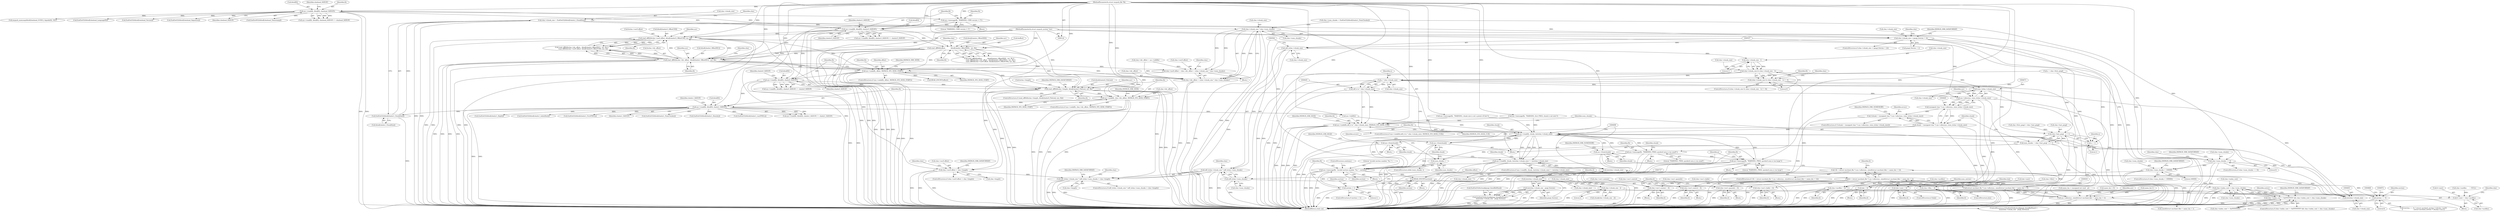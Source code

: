 digraph "1_libmspack_72e70a921f0f07fee748aec2274b30784e1d312a@pointer" {
"1000424" [label="(Call,chm->chunk_size = EndGetI32(&buf[chmhs1_ChunkSize]))"];
"1000428" [label="(Call,EndGetI32(&buf[chmhs1_ChunkSize]))"];
"1000407" [label="(Call,sys->read(fh, &buf[0], chmhs1_SIZEOF))"];
"1000396" [label="(Call,sys->seek(fh, chm->dir_offset, MSPACK_SYS_SEEK_START))"];
"1000381" [label="(Call,read_off64(&chm->length, &buf[chmhs0_FileLen], sys, fh))"];
"1000369" [label="(Call,sys->read(fh, &buf[0], chmhs0_SIZEOF))"];
"1000360" [label="(Call,sys->seek(fh, offset, MSPACK_SYS_SEEK_START))"];
"1000343" [label="(Call,read_off64(&chm->sec0.offset, &buf[chmhst3_OffsetCS0], sys, fh))"];
"1000309" [label="(Call,sys->read(fh, &buf[0], chmhst3_SIZEOF))"];
"1000232" [label="(Call,sys->read(fh, &buf[0], chmhead_SIZEOF))"];
"1000126" [label="(MethodParameterIn,struct mspack_file *fh)"];
"1000304" [label="(Call,sys->message(fh, \"WARNING; CHM version > 3\"))"];
"1000332" [label="(Call,read_off64(&chm->dir_offset,  &buf[chmhst_OffsetHS1],  sys, fh))"];
"1000322" [label="(Call,read_off64(&offset,           &buf[chmhst_OffsetHS0],  sys, fh))"];
"1000125" [label="(MethodParameterIn,struct mspack_system *sys)"];
"1000504" [label="(Call,chm->chunk_size * chm->num_chunks)"];
"1000494" [label="(Call,chm->sec0.offset = chm->dir_offset + (chm->chunk_size * chm->num_chunks))"];
"1000512" [label="(Call,chm->sec0.offset > chm->length)"];
"1000554" [label="(Call,(off_t)chm->chunk_size * (off_t)chm->num_chunks > chm->length)"];
"1000500" [label="(Call,chm->dir_offset + (chm->chunk_size * chm->num_chunks))"];
"1000525" [label="(Call,chm->chunk_size < (pmgl_Entries + 2))"];
"1000556" [label="(Call,(off_t)chm->chunk_size)"];
"1000555" [label="(Call,(off_t)chm->chunk_size * (off_t)chm->num_chunks)"];
"1000578" [label="(Call,chm->chunk_size - 1)"];
"1000574" [label="(Call,chm->chunk_size & (chm->chunk_size - 1))"];
"1000573" [label="(Call,(chm->chunk_size & (chm->chunk_size - 1)) != 0)"];
"1000646" [label="(Call,x * chm->chunk_size)"];
"1000644" [label="(Call,(off_t) (x * chm->chunk_size))"];
"1000642" [label="(Call,sys->seek(fh,(off_t) (x * chm->chunk_size), MSPACK_SYS_SEEK_CUR))"];
"1000689" [label="(Call,sys->read(fh, chunk, (int)chm->chunk_size))"];
"1000688" [label="(Call,sys->read(fh, chunk, (int)chm->chunk_size) != (int)chm->chunk_size)"];
"1000703" [label="(Call,sys->free(chunk))"];
"1000725" [label="(Call,sys->message(fh, \"WARNING; PMGL quickref area is too small\"))"];
"1000743" [label="(Call,sys->message(fh, \"WARNING; PMGL quickref area is too large\"))"];
"1000820" [label="(Call,sys->message(fh, \"invalid section number '%u'.\", section))"];
"1000787" [label="(Call,READ_ENCINT(section))"];
"1000816" [label="(Call,section > 1)"];
"1000864" [label="(Call,section == 0)"];
"1000840" [label="(Call,sys->free(chunk))"];
"1001056" [label="(Call,sys->free(chunk))"];
"1000657" [label="(Call,chm->last_pmgl - x + 1)"];
"1000655" [label="(Call,num_chunks = chm->last_pmgl - x + 1)"];
"1000684" [label="(Call,num_chunks--)"];
"1000661" [label="(Call,x + 1)"];
"1000672" [label="(Call,(size_t)chm->chunk_size)"];
"1000670" [label="(Call,sys->alloc(sys, (size_t)chm->chunk_size))"];
"1000668" [label="(Call,(unsigned char *) sys->alloc(sys, (size_t)chm->chunk_size))"];
"1000665" [label="(Call,!(chunk = (unsigned char *) sys->alloc(sys, (size_t)chm->chunk_size)))"];
"1000666" [label="(Call,chunk = (unsigned char *) sys->alloc(sys, (size_t)chm->chunk_size))"];
"1000831" [label="(Call,sys->alloc(sys, sizeof(struct mschmd_file) + name_len + 1))"];
"1000829" [label="(Call,(struct mschmd_file *) sys->alloc(sys, sizeof(struct mschmd_file) + name_len + 1))"];
"1000826" [label="(Call,!(fi = (struct mschmd_file *) sys->alloc(sys, sizeof(struct mschmd_file) + name_len + 1)))"];
"1000827" [label="(Call,fi = (struct mschmd_file *) sys->alloc(sys, sizeof(struct mschmd_file) + name_len + 1))"];
"1000945" [label="(Call,chm->sec1.content = fi)"];
"1000967" [label="(Call,chm->sec1.control = fi)"];
"1000989" [label="(Call,chm->sec1.spaninfo = fi)"];
"1001011" [label="(Call,chm->sec1.rtable = fi)"];
"1001025" [label="(Call,chm->sysfiles = fi)"];
"1001018" [label="(Call,fi->next = chm->sysfiles)"];
"1001034" [label="(Call,link->next = fi)"];
"1001040" [label="(Call,chm->files = fi)"];
"1001045" [label="(Call,link = fi)"];
"1000692" [label="(Call,(int)chm->chunk_size)"];
"1000697" [label="(Call,(int)chm->chunk_size)"];
"1000736" [label="(Call,(int)chm->chunk_size)"];
"1000735" [label="(Call,(int)chm->chunk_size - pmgl_Entries)"];
"1000729" [label="(Call,EndGetI32(&chunk[pmgl_QuickRefSize]) > \n\t((int)chm->chunk_size - pmgl_Entries))"];
"1000757" [label="(Call,chm->chunk_size - 2)"];
"1000536" [label="(Call,chm->num_chunks == 0)"];
"1000545" [label="(Call,chm->num_chunks > 100000)"];
"1000561" [label="(Call,(off_t)chm->num_chunks)"];
"1000616" [label="(Call,chm->index_root > chm->num_chunks)"];
"1000610" [label="(Call,chm->index_root != 0xFFFFFFFF && chm->index_root > chm->num_chunks)"];
"1000547" [label="(Identifier,chm)"];
"1000769" [label="(Block,)"];
"1000666" [label="(Call,chunk = (unsigned char *) sys->alloc(sys, (size_t)chm->chunk_size))"];
"1000563" [label="(Call,chm->num_chunks)"];
"1000414" [label="(Identifier,chmhs1_SIZEOF)"];
"1000706" [label="(Identifier,MSPACK_ERR_READ)"];
"1000583" [label="(Literal,0)"];
"1000641" [label="(ControlStructure,if (sys->seek(fh,(off_t) (x * chm->chunk_size), MSPACK_SYS_SEEK_CUR)))"];
"1000382" [label="(Call,&chm->length)"];
"1000817" [label="(Identifier,section)"];
"1000435" [label="(Identifier,chm)"];
"1000234" [label="(Call,&buf[0])"];
"1000866" [label="(Literal,0)"];
"1001044" [label="(Identifier,fi)"];
"1000665" [label="(Call,!(chunk = (unsigned char *) sys->alloc(sys, (size_t)chm->chunk_size)))"];
"1000945" [label="(Call,chm->sec1.content = fi)"];
"1000585" [label="(Call,sys->message(fh, \"WARNING; chunk size is not a power of two\"))"];
"1000543" [label="(Identifier,MSPACK_ERR_DATAFORMAT)"];
"1000724" [label="(Block,)"];
"1000681" [label="(Identifier,errors)"];
"1000634" [label="(Call,x = chm->first_pmgl)"];
"1000407" [label="(Call,sys->read(fh, &buf[0], chmhs1_SIZEOF))"];
"1000571" [label="(Identifier,MSPACK_ERR_DATAFORMAT)"];
"1000567" [label="(Identifier,chm)"];
"1000482" [label="(Call,EndGetI32(&buf[chmhs1_LastPMGL]))"];
"1000988" [label="(Block,)"];
"1000524" [label="(ControlStructure,if (chm->chunk_size < (pmgl_Entries + 2)))"];
"1001039" [label="(ControlStructure,else)"];
"1000694" [label="(Call,chm->chunk_size)"];
"1000823" [label="(Identifier,section)"];
"1000558" [label="(Call,chm->chunk_size)"];
"1000730" [label="(Call,EndGetI32(&chunk[pmgl_QuickRefSize]))"];
"1000397" [label="(Identifier,fh)"];
"1000546" [label="(Call,chm->num_chunks)"];
"1000689" [label="(Call,sys->read(fh, chunk, (int)chm->chunk_size))"];
"1000916" [label="(Block,)"];
"1000355" [label="(Identifier,fh)"];
"1000504" [label="(Call,chm->chunk_size * chm->num_chunks)"];
"1000579" [label="(Call,chm->chunk_size)"];
"1000966" [label="(Block,)"];
"1000311" [label="(Call,&buf[0])"];
"1000321" [label="(Call,read_off64(&offset,           &buf[chmhst_OffsetHS0],  sys, fh) ||\n      read_off64(&chm->dir_offset,  &buf[chmhst_OffsetHS1],  sys, fh) ||\n      read_off64(&chm->sec0.offset, &buf[chmhst3_OffsetCS0], sys, fh))"];
"1000654" [label="(Identifier,MSPACK_ERR_SEEK)"];
"1000256" [label="(Call,mspack_memcmp(&buf[chmhead_GUID1], &guids[0], 32L))"];
"1001026" [label="(Call,chm->sysfiles)"];
"1000406" [label="(Call,sys->read(fh, &buf[0], chmhs1_SIZEOF) != chmhs1_SIZEOF)"];
"1000818" [label="(Literal,1)"];
"1000824" [label="(ControlStructure,continue;)"];
"1000368" [label="(Call,sys->read(fh, &buf[0], chmhs0_SIZEOF) != chmhs0_SIZEOF)"];
"1000361" [label="(Identifier,fh)"];
"1000692" [label="(Call,(int)chm->chunk_size)"];
"1000757" [label="(Call,chm->chunk_size - 2)"];
"1000534" [label="(Identifier,MSPACK_ERR_DATAFORMAT)"];
"1000316" [label="(Identifier,chmhst3_SIZEOF)"];
"1000549" [label="(Literal,100000)"];
"1000595" [label="(Call,sys->message(fh, \"WARNING; first PMGL chunk is not zero\"))"];
"1000446" [label="(Call,EndGetI32(&buf[chmhs1_Depth]))"];
"1000309" [label="(Call,sys->read(fh, &buf[0], chmhst3_SIZEOF))"];
"1000331" [label="(Call,read_off64(&chm->dir_offset,  &buf[chmhst_OffsetHS1],  sys, fh) ||\n      read_off64(&chm->sec0.offset, &buf[chmhst3_OffsetCS0], sys, fh))"];
"1001031" [label="(Block,)"];
"1000804" [label="(Call,name_len > 0)"];
"1000728" [label="(ControlStructure,if (EndGetI32(&chunk[pmgl_QuickRefSize]) > \n\t((int)chm->chunk_size - pmgl_Entries)))"];
"1000727" [label="(Literal,\"WARNING; PMGL quickref area is too small\")"];
"1000683" [label="(ControlStructure,while (num_chunks--))"];
"1000362" [label="(Identifier,offset)"];
"1000738" [label="(Call,chm->chunk_size)"];
"1000561" [label="(Call,(off_t)chm->num_chunks)"];
"1000651" [label="(Identifier,MSPACK_SYS_SEEK_CUR)"];
"1000736" [label="(Call,(int)chm->chunk_size)"];
"1001019" [label="(Call,fi->next)"];
"1000687" [label="(ControlStructure,if (sys->read(fh, chunk, (int)chm->chunk_size) != (int)chm->chunk_size))"];
"1000342" [label="(Identifier,fh)"];
"1000126" [label="(MethodParameterIn,struct mspack_file *fh)"];
"1000699" [label="(Call,chm->chunk_size)"];
"1000616" [label="(Call,chm->index_root > chm->num_chunks)"];
"1000745" [label="(Literal,\"WARNING; PMGL quickref area is too large\")"];
"1000544" [label="(ControlStructure,if (chm->num_chunks > 100000))"];
"1000527" [label="(Identifier,chm)"];
"1000360" [label="(Call,sys->seek(fh, offset, MSPACK_SYS_SEEK_START))"];
"1000788" [label="(Identifier,section)"];
"1000574" [label="(Call,chm->chunk_size & (chm->chunk_size - 1))"];
"1000790" [label="(Identifier,offset)"];
"1000944" [label="(Block,)"];
"1000508" [label="(Call,chm->num_chunks)"];
"1000664" [label="(ControlStructure,if (!(chunk = (unsigned char *) sys->alloc(sys, (size_t)chm->chunk_size))))"];
"1000545" [label="(Call,chm->num_chunks > 100000)"];
"1000726" [label="(Identifier,fh)"];
"1000690" [label="(Identifier,fh)"];
"1000239" [label="(Identifier,chmhead_SIZEOF)"];
"1000359" [label="(ControlStructure,if (sys->seek(fh, offset, MSPACK_SYS_SEEK_START)))"];
"1000536" [label="(Call,chm->num_chunks == 0)"];
"1000512" [label="(Call,chm->sec0.offset > chm->length)"];
"1000401" [label="(Identifier,MSPACK_SYS_SEEK_START)"];
"1000429" [label="(Call,&buf[chmhs1_ChunkSize])"];
"1000375" [label="(Identifier,chmhs0_SIZEOF)"];
"1000702" [label="(Block,)"];
"1000529" [label="(Call,pmgl_Entries + 2)"];
"1000789" [label="(Call,READ_ENCINT(offset))"];
"1000743" [label="(Call,sys->message(fh, \"WARNING; PMGL quickref area is too large\"))"];
"1000843" [label="(Identifier,MSPACK_ERR_NOMEMORY)"];
"1000304" [label="(Call,sys->message(fh, \"WARNING; CHM version > 3\"))"];
"1000644" [label="(Call,(off_t) (x * chm->chunk_size))"];
"1000455" [label="(Call,EndGetI32(&buf[chmhs1_IndexRoot]))"];
"1000816" [label="(Call,section > 1)"];
"1000156" [label="(Call,chm->sysfiles      = NULL)"];
"1000758" [label="(Call,chm->chunk_size)"];
"1000655" [label="(Call,num_chunks = chm->last_pmgl - x + 1)"];
"1000526" [label="(Call,chm->chunk_size)"];
"1000538" [label="(Identifier,chm)"];
"1000578" [label="(Call,chm->chunk_size - 1)"];
"1000370" [label="(Identifier,fh)"];
"1000315" [label="(Identifier,chmhst3_SIZEOF)"];
"1001027" [label="(Identifier,chm)"];
"1000620" [label="(Call,chm->num_chunks)"];
"1000408" [label="(Identifier,fh)"];
"1000688" [label="(Call,sys->read(fh, chunk, (int)chm->chunk_size) != (int)chm->chunk_size)"];
"1000733" [label="(Identifier,chunk)"];
"1000350" [label="(Call,&buf[chmhst3_OffsetCS0])"];
"1000761" [label="(Literal,2)"];
"1000668" [label="(Call,(unsigned char *) sys->alloc(sys, (size_t)chm->chunk_size))"];
"1000576" [label="(Identifier,chm)"];
"1000864" [label="(Call,section == 0)"];
"1000828" [label="(Identifier,fi)"];
"1001025" [label="(Call,chm->sysfiles = fi)"];
"1000396" [label="(Call,sys->seek(fh, chm->dir_offset, MSPACK_SYS_SEEK_START))"];
"1000125" [label="(MethodParameterIn,struct mspack_system *sys)"];
"1000822" [label="(Literal,\"invalid section number '%u'.\")"];
"1000973" [label="(Identifier,fi)"];
"1000685" [label="(Identifier,num_chunks)"];
"1000968" [label="(Call,chm->sec1.control)"];
"1000332" [label="(Call,read_off64(&chm->dir_offset,  &buf[chmhst_OffsetHS1],  sys, fh))"];
"1000333" [label="(Call,&chm->dir_offset)"];
"1000831" [label="(Call,sys->alloc(sys, sizeof(struct mschmd_file) + name_len + 1))"];
"1000511" [label="(ControlStructure,if (chm->sec0.offset > chm->length))"];
"1000951" [label="(Identifier,fi)"];
"1000712" [label="(Identifier,chunk)"];
"1000647" [label="(Identifier,x)"];
"1000863" [label="(Call,(section == 0) ? (struct mschmd_section *) (&chm->sec0)\n\t\t                     : (struct mschmd_section *) (&chm->sec1))"];
"1000513" [label="(Call,chm->sec0.offset)"];
"1000555" [label="(Call,(off_t)chm->chunk_size * (off_t)chm->num_chunks)"];
"1000989" [label="(Call,chm->sec1.spaninfo = fi)"];
"1000741" [label="(Identifier,pmgl_Entries)"];
"1000729" [label="(Call,EndGetI32(&chunk[pmgl_QuickRefSize]) > \n\t((int)chm->chunk_size - pmgl_Entries))"];
"1000611" [label="(Call,chm->index_root != 0xFFFFFFFF)"];
"1000661" [label="(Call,x + 1)"];
"1000703" [label="(Call,sys->free(chunk))"];
"1000343" [label="(Call,read_off64(&chm->sec0.offset, &buf[chmhst3_OffsetCS0], sys, fh))"];
"1000233" [label="(Identifier,fh)"];
"1000820" [label="(Call,sys->message(fh, \"invalid section number '%u'.\", section))"];
"1000418" [label="(Call,chm->dir_offset = sys->tell(fh))"];
"1000819" [label="(Block,)"];
"1000815" [label="(ControlStructure,if (section > 1))"];
"1000667" [label="(Identifier,chunk)"];
"1000617" [label="(Call,chm->index_root)"];
"1000473" [label="(Call,EndGetI32(&buf[chmhs1_FirstPMGL]))"];
"1000305" [label="(Identifier,fh)"];
"1000829" [label="(Call,(struct mschmd_file *) sys->alloc(sys, sizeof(struct mschmd_file) + name_len + 1))"];
"1000363" [label="(Identifier,MSPACK_SYS_SEEK_START)"];
"1001010" [label="(Block,)"];
"1000744" [label="(Identifier,fh)"];
"1001041" [label="(Call,chm->files)"];
"1000292" [label="(Call,EndGetI32(&buf[chmhead_LanguageID]))"];
"1000232" [label="(Call,sys->read(fh, &buf[0], chmhead_SIZEOF))"];
"1000335" [label="(Identifier,chm)"];
"1000274" [label="(Call,EndGetI32(&buf[chmhead_Version]))"];
"1000742" [label="(Block,)"];
"1001017" [label="(Identifier,fi)"];
"1000380" [label="(ControlStructure,if (read_off64(&chm->length, &buf[chmhs0_FileLen], sys, fh)))"];
"1000582" [label="(Literal,1)"];
"1000672" [label="(Call,(size_t)chm->chunk_size)"];
"1000245" [label="(Call,EndGetI32(&buf[chmhead_Signature]))"];
"1000494" [label="(Call,chm->sec0.offset = chm->dir_offset + (chm->chunk_size * chm->num_chunks))"];
"1000995" [label="(Identifier,fi)"];
"1000946" [label="(Call,chm->sec1.content)"];
"1000735" [label="(Call,(int)chm->chunk_size - pmgl_Entries)"];
"1000554" [label="(Call,(off_t)chm->chunk_size * (off_t)chm->num_chunks > chm->length)"];
"1000371" [label="(Call,&buf[0])"];
"1000129" [label="(Block,)"];
"1000308" [label="(Call,sys->read(fh, &buf[0], chmhst3_SIZEOF) != chmhst3_SIZEOF)"];
"1000238" [label="(Identifier,chmhead_SIZEOF)"];
"1000325" [label="(Call,&buf[chmhst_OffsetHS0])"];
"1000825" [label="(ControlStructure,if (!(fi = (struct mschmd_file *) sys->alloc(sys, sizeof(struct mschmd_file) + name_len + 1))))"];
"1000376" [label="(Identifier,chmhs0_SIZEOF)"];
"1000832" [label="(Identifier,sys)"];
"1000628" [label="(Identifier,entire)"];
"1000662" [label="(Identifier,x)"];
"1000840" [label="(Call,sys->free(chunk))"];
"1001045" [label="(Call,link = fi)"];
"1000369" [label="(Call,sys->read(fh, &buf[0], chmhs0_SIZEOF))"];
"1000398" [label="(Call,chm->dir_offset)"];
"1000500" [label="(Call,chm->dir_offset + (chm->chunk_size * chm->num_chunks))"];
"1001029" [label="(Identifier,fi)"];
"1000625" [label="(Identifier,MSPACK_ERR_DATAFORMAT)"];
"1001057" [label="(Identifier,chunk)"];
"1000341" [label="(Identifier,sys)"];
"1000505" [label="(Call,chm->chunk_size)"];
"1000523" [label="(Identifier,MSPACK_ERR_DATAFORMAT)"];
"1000643" [label="(Identifier,fh)"];
"1001022" [label="(Call,chm->sysfiles)"];
"1000409" [label="(Call,&buf[0])"];
"1001056" [label="(Call,sys->free(chunk))"];
"1001046" [label="(Identifier,link)"];
"1000283" [label="(Call,EndGetM32(&buf[chmhead_Timestamp]))"];
"1000306" [label="(Literal,\"WARNING; CHM version > 3\")"];
"1000833" [label="(Call,sizeof(struct mschmd_file) + name_len + 1)"];
"1000967" [label="(Call,chm->sec1.control = fi)"];
"1000425" [label="(Call,chm->chunk_size)"];
"1000646" [label="(Call,x * chm->chunk_size)"];
"1000990" [label="(Call,chm->sec1.spaninfo)"];
"1000428" [label="(Call,EndGetI32(&buf[chmhs1_ChunkSize]))"];
"1000381" [label="(Call,read_off64(&chm->length, &buf[chmhs0_FileLen], sys, fh))"];
"1000322" [label="(Call,read_off64(&offset,           &buf[chmhst_OffsetHS0],  sys, fh))"];
"1000413" [label="(Identifier,chmhs1_SIZEOF)"];
"1000464" [label="(Call,EndGetI32(&buf[chmhs1_NumChunks]))"];
"1000330" [label="(Identifier,fh)"];
"1000354" [label="(Identifier,sys)"];
"1000674" [label="(Call,chm->chunk_size)"];
"1001020" [label="(Identifier,fi)"];
"1000556" [label="(Call,(off_t)chm->chunk_size)"];
"1001038" [label="(Identifier,fi)"];
"1000394" [label="(Identifier,MSPACK_ERR_DATAFORMAT)"];
"1000670" [label="(Call,sys->alloc(sys, (size_t)chm->chunk_size))"];
"1000656" [label="(Identifier,num_chunks)"];
"1000865" [label="(Identifier,section)"];
"1000810" [label="(Call,name_len-1)"];
"1000846" [label="(Identifier,fi)"];
"1000610" [label="(Call,chm->index_root != 0xFFFFFFFF && chm->index_root > chm->num_chunks)"];
"1000495" [label="(Call,chm->sec0.offset)"];
"1000329" [label="(Identifier,sys)"];
"1001040" [label="(Call,chm->files = fi)"];
"1000552" [label="(Identifier,MSPACK_ERR_DATAFORMAT)"];
"1000535" [label="(ControlStructure,if (chm->num_chunks == 0))"];
"1000841" [label="(Identifier,chunk)"];
"1000231" [label="(Call,sys->read(fh, &buf[0], chmhead_SIZEOF) != chmhead_SIZEOF)"];
"1000525" [label="(Call,chm->chunk_size < (pmgl_Entries + 2))"];
"1000663" [label="(Literal,1)"];
"1000671" [label="(Identifier,sys)"];
"1001011" [label="(Call,chm->sec1.rtable = fi)"];
"1000773" [label="(Call,name_len > (unsigned int) (end - p))"];
"1001061" [label="(Identifier,errors)"];
"1000310" [label="(Identifier,fh)"];
"1000303" [label="(Block,)"];
"1000424" [label="(Call,chm->chunk_size = EndGetI32(&buf[chmhs1_ChunkSize]))"];
"1000553" [label="(ControlStructure,if ((off_t)chm->chunk_size * (off_t)chm->num_chunks > chm->length))"];
"1000566" [label="(Call,chm->length)"];
"1000515" [label="(Identifier,chm)"];
"1000657" [label="(Call,chm->last_pmgl - x + 1)"];
"1001047" [label="(Identifier,fi)"];
"1000395" [label="(ControlStructure,if (sys->seek(fh, chm->dir_offset, MSPACK_SYS_SEEK_START)))"];
"1000642" [label="(Call,sys->seek(fh,(off_t) (x * chm->chunk_size), MSPACK_SYS_SEEK_CUR))"];
"1000437" [label="(Call,EndGetI32(&buf[chmhs1_Density]))"];
"1000575" [label="(Call,chm->chunk_size)"];
"1001035" [label="(Call,link->next)"];
"1000404" [label="(Identifier,MSPACK_ERR_SEEK)"];
"1000386" [label="(Call,&buf[chmhs0_FileLen])"];
"1000572" [label="(ControlStructure,if ((chm->chunk_size & (chm->chunk_size - 1)) != 0))"];
"1000323" [label="(Call,&offset)"];
"1000658" [label="(Call,chm->last_pmgl)"];
"1000609" [label="(ControlStructure,if (chm->index_root != 0xFFFFFFFF && chm->index_root > chm->num_chunks))"];
"1001012" [label="(Call,chm->sec1.rtable)"];
"1000391" [label="(Identifier,fh)"];
"1000390" [label="(Identifier,sys)"];
"1000493" [label="(Block,)"];
"1000586" [label="(Identifier,fh)"];
"1000648" [label="(Call,chm->chunk_size)"];
"1000768" [label="(Identifier,num_entries)"];
"1000679" [label="(Identifier,MSPACK_ERR_NOMEMORY)"];
"1000755" [label="(Call,chunk[chm->chunk_size - 2])"];
"1000337" [label="(Call,&buf[chmhst_OffsetHS1])"];
"1000573" [label="(Call,(chm->chunk_size & (chm->chunk_size - 1)) != 0)"];
"1000501" [label="(Call,chm->dir_offset)"];
"1000518" [label="(Call,chm->length)"];
"1000591" [label="(Identifier,chm)"];
"1000691" [label="(Identifier,chunk)"];
"1000599" [label="(Call,chm->first_pmgl > chm->last_pmgl)"];
"1000537" [label="(Call,chm->num_chunks)"];
"1000344" [label="(Call,&chm->sec0.offset)"];
"1000684" [label="(Call,num_chunks--)"];
"1000540" [label="(Literal,0)"];
"1000460" [label="(Call,chm->num_chunks = EndGetI32(&buf[chmhs1_NumChunks]))"];
"1000787" [label="(Call,READ_ENCINT(section))"];
"1001032" [label="(ControlStructure,if (link))"];
"1000826" [label="(Call,!(fi = (struct mschmd_file *) sys->alloc(sys, sizeof(struct mschmd_file) + name_len + 1)))"];
"1000347" [label="(Identifier,chm)"];
"1000704" [label="(Identifier,chunk)"];
"1001065" [label="(MethodReturn,static int)"];
"1000827" [label="(Call,fi = (struct mschmd_file *) sys->alloc(sys, sizeof(struct mschmd_file) + name_len + 1))"];
"1001018" [label="(Call,fi->next = chm->sysfiles)"];
"1000821" [label="(Identifier,fh)"];
"1000366" [label="(Identifier,MSPACK_ERR_SEEK)"];
"1000697" [label="(Call,(int)chm->chunk_size)"];
"1001034" [label="(Call,link->next = fi)"];
"1000725" [label="(Call,sys->message(fh, \"WARNING; PMGL quickref area is too small\"))"];
"1000747" [label="(Identifier,p)"];
"1000839" [label="(Block,)"];
"1000422" [label="(Call,sys->tell(fh))"];
"1000424" -> "1000129"  [label="AST: "];
"1000424" -> "1000428"  [label="CFG: "];
"1000425" -> "1000424"  [label="AST: "];
"1000428" -> "1000424"  [label="AST: "];
"1000435" -> "1000424"  [label="CFG: "];
"1000424" -> "1001065"  [label="DDG: "];
"1000424" -> "1001065"  [label="DDG: "];
"1000428" -> "1000424"  [label="DDG: "];
"1000424" -> "1000504"  [label="DDG: "];
"1000424" -> "1000525"  [label="DDG: "];
"1000428" -> "1000429"  [label="CFG: "];
"1000429" -> "1000428"  [label="AST: "];
"1000428" -> "1001065"  [label="DDG: "];
"1000407" -> "1000428"  [label="DDG: "];
"1000407" -> "1000406"  [label="AST: "];
"1000407" -> "1000413"  [label="CFG: "];
"1000408" -> "1000407"  [label="AST: "];
"1000409" -> "1000407"  [label="AST: "];
"1000413" -> "1000407"  [label="AST: "];
"1000414" -> "1000407"  [label="CFG: "];
"1000407" -> "1001065"  [label="DDG: "];
"1000407" -> "1001065"  [label="DDG: "];
"1000407" -> "1000406"  [label="DDG: "];
"1000407" -> "1000406"  [label="DDG: "];
"1000407" -> "1000406"  [label="DDG: "];
"1000396" -> "1000407"  [label="DDG: "];
"1000126" -> "1000407"  [label="DDG: "];
"1000369" -> "1000407"  [label="DDG: "];
"1000407" -> "1000422"  [label="DDG: "];
"1000407" -> "1000437"  [label="DDG: "];
"1000407" -> "1000446"  [label="DDG: "];
"1000407" -> "1000455"  [label="DDG: "];
"1000407" -> "1000464"  [label="DDG: "];
"1000407" -> "1000473"  [label="DDG: "];
"1000407" -> "1000482"  [label="DDG: "];
"1000396" -> "1000395"  [label="AST: "];
"1000396" -> "1000401"  [label="CFG: "];
"1000397" -> "1000396"  [label="AST: "];
"1000398" -> "1000396"  [label="AST: "];
"1000401" -> "1000396"  [label="AST: "];
"1000404" -> "1000396"  [label="CFG: "];
"1000408" -> "1000396"  [label="CFG: "];
"1000396" -> "1001065"  [label="DDG: "];
"1000396" -> "1001065"  [label="DDG: "];
"1000396" -> "1001065"  [label="DDG: "];
"1000396" -> "1001065"  [label="DDG: "];
"1000381" -> "1000396"  [label="DDG: "];
"1000126" -> "1000396"  [label="DDG: "];
"1000332" -> "1000396"  [label="DDG: "];
"1000360" -> "1000396"  [label="DDG: "];
"1000381" -> "1000380"  [label="AST: "];
"1000381" -> "1000391"  [label="CFG: "];
"1000382" -> "1000381"  [label="AST: "];
"1000386" -> "1000381"  [label="AST: "];
"1000390" -> "1000381"  [label="AST: "];
"1000391" -> "1000381"  [label="AST: "];
"1000394" -> "1000381"  [label="CFG: "];
"1000397" -> "1000381"  [label="CFG: "];
"1000381" -> "1001065"  [label="DDG: "];
"1000381" -> "1001065"  [label="DDG: "];
"1000381" -> "1001065"  [label="DDG: "];
"1000381" -> "1001065"  [label="DDG: "];
"1000381" -> "1001065"  [label="DDG: "];
"1000369" -> "1000381"  [label="DDG: "];
"1000369" -> "1000381"  [label="DDG: "];
"1000322" -> "1000381"  [label="DDG: "];
"1000343" -> "1000381"  [label="DDG: "];
"1000332" -> "1000381"  [label="DDG: "];
"1000125" -> "1000381"  [label="DDG: "];
"1000126" -> "1000381"  [label="DDG: "];
"1000381" -> "1000512"  [label="DDG: "];
"1000381" -> "1000554"  [label="DDG: "];
"1000381" -> "1000670"  [label="DDG: "];
"1000369" -> "1000368"  [label="AST: "];
"1000369" -> "1000375"  [label="CFG: "];
"1000370" -> "1000369"  [label="AST: "];
"1000371" -> "1000369"  [label="AST: "];
"1000375" -> "1000369"  [label="AST: "];
"1000376" -> "1000369"  [label="CFG: "];
"1000369" -> "1001065"  [label="DDG: "];
"1000369" -> "1001065"  [label="DDG: "];
"1000369" -> "1000368"  [label="DDG: "];
"1000369" -> "1000368"  [label="DDG: "];
"1000369" -> "1000368"  [label="DDG: "];
"1000360" -> "1000369"  [label="DDG: "];
"1000126" -> "1000369"  [label="DDG: "];
"1000309" -> "1000369"  [label="DDG: "];
"1000360" -> "1000359"  [label="AST: "];
"1000360" -> "1000363"  [label="CFG: "];
"1000361" -> "1000360"  [label="AST: "];
"1000362" -> "1000360"  [label="AST: "];
"1000363" -> "1000360"  [label="AST: "];
"1000366" -> "1000360"  [label="CFG: "];
"1000370" -> "1000360"  [label="CFG: "];
"1000360" -> "1001065"  [label="DDG: "];
"1000360" -> "1001065"  [label="DDG: "];
"1000360" -> "1001065"  [label="DDG: "];
"1000360" -> "1001065"  [label="DDG: "];
"1000343" -> "1000360"  [label="DDG: "];
"1000332" -> "1000360"  [label="DDG: "];
"1000322" -> "1000360"  [label="DDG: "];
"1000126" -> "1000360"  [label="DDG: "];
"1000360" -> "1000789"  [label="DDG: "];
"1000343" -> "1000331"  [label="AST: "];
"1000343" -> "1000355"  [label="CFG: "];
"1000344" -> "1000343"  [label="AST: "];
"1000350" -> "1000343"  [label="AST: "];
"1000354" -> "1000343"  [label="AST: "];
"1000355" -> "1000343"  [label="AST: "];
"1000331" -> "1000343"  [label="CFG: "];
"1000343" -> "1001065"  [label="DDG: "];
"1000343" -> "1001065"  [label="DDG: "];
"1000343" -> "1001065"  [label="DDG: "];
"1000343" -> "1001065"  [label="DDG: "];
"1000343" -> "1000331"  [label="DDG: "];
"1000343" -> "1000331"  [label="DDG: "];
"1000343" -> "1000331"  [label="DDG: "];
"1000343" -> "1000331"  [label="DDG: "];
"1000309" -> "1000343"  [label="DDG: "];
"1000332" -> "1000343"  [label="DDG: "];
"1000332" -> "1000343"  [label="DDG: "];
"1000125" -> "1000343"  [label="DDG: "];
"1000126" -> "1000343"  [label="DDG: "];
"1000343" -> "1000512"  [label="DDG: "];
"1000309" -> "1000308"  [label="AST: "];
"1000309" -> "1000315"  [label="CFG: "];
"1000310" -> "1000309"  [label="AST: "];
"1000311" -> "1000309"  [label="AST: "];
"1000315" -> "1000309"  [label="AST: "];
"1000316" -> "1000309"  [label="CFG: "];
"1000309" -> "1001065"  [label="DDG: "];
"1000309" -> "1001065"  [label="DDG: "];
"1000309" -> "1000308"  [label="DDG: "];
"1000309" -> "1000308"  [label="DDG: "];
"1000309" -> "1000308"  [label="DDG: "];
"1000232" -> "1000309"  [label="DDG: "];
"1000232" -> "1000309"  [label="DDG: "];
"1000304" -> "1000309"  [label="DDG: "];
"1000126" -> "1000309"  [label="DDG: "];
"1000309" -> "1000322"  [label="DDG: "];
"1000309" -> "1000322"  [label="DDG: "];
"1000309" -> "1000332"  [label="DDG: "];
"1000232" -> "1000231"  [label="AST: "];
"1000232" -> "1000238"  [label="CFG: "];
"1000233" -> "1000232"  [label="AST: "];
"1000234" -> "1000232"  [label="AST: "];
"1000238" -> "1000232"  [label="AST: "];
"1000239" -> "1000232"  [label="CFG: "];
"1000232" -> "1001065"  [label="DDG: "];
"1000232" -> "1001065"  [label="DDG: "];
"1000232" -> "1000231"  [label="DDG: "];
"1000232" -> "1000231"  [label="DDG: "];
"1000232" -> "1000231"  [label="DDG: "];
"1000126" -> "1000232"  [label="DDG: "];
"1000232" -> "1000245"  [label="DDG: "];
"1000232" -> "1000256"  [label="DDG: "];
"1000232" -> "1000274"  [label="DDG: "];
"1000232" -> "1000283"  [label="DDG: "];
"1000232" -> "1000292"  [label="DDG: "];
"1000232" -> "1000304"  [label="DDG: "];
"1000126" -> "1000124"  [label="AST: "];
"1000126" -> "1001065"  [label="DDG: "];
"1000126" -> "1000304"  [label="DDG: "];
"1000126" -> "1000322"  [label="DDG: "];
"1000126" -> "1000332"  [label="DDG: "];
"1000126" -> "1000422"  [label="DDG: "];
"1000126" -> "1000585"  [label="DDG: "];
"1000126" -> "1000595"  [label="DDG: "];
"1000126" -> "1000642"  [label="DDG: "];
"1000126" -> "1000689"  [label="DDG: "];
"1000126" -> "1000725"  [label="DDG: "];
"1000126" -> "1000743"  [label="DDG: "];
"1000126" -> "1000820"  [label="DDG: "];
"1000304" -> "1000303"  [label="AST: "];
"1000304" -> "1000306"  [label="CFG: "];
"1000305" -> "1000304"  [label="AST: "];
"1000306" -> "1000304"  [label="AST: "];
"1000310" -> "1000304"  [label="CFG: "];
"1000304" -> "1001065"  [label="DDG: "];
"1000332" -> "1000331"  [label="AST: "];
"1000332" -> "1000342"  [label="CFG: "];
"1000333" -> "1000332"  [label="AST: "];
"1000337" -> "1000332"  [label="AST: "];
"1000341" -> "1000332"  [label="AST: "];
"1000342" -> "1000332"  [label="AST: "];
"1000347" -> "1000332"  [label="CFG: "];
"1000331" -> "1000332"  [label="CFG: "];
"1000332" -> "1001065"  [label="DDG: "];
"1000332" -> "1001065"  [label="DDG: "];
"1000332" -> "1001065"  [label="DDG: "];
"1000332" -> "1001065"  [label="DDG: "];
"1000332" -> "1000331"  [label="DDG: "];
"1000332" -> "1000331"  [label="DDG: "];
"1000332" -> "1000331"  [label="DDG: "];
"1000332" -> "1000331"  [label="DDG: "];
"1000322" -> "1000332"  [label="DDG: "];
"1000322" -> "1000332"  [label="DDG: "];
"1000125" -> "1000332"  [label="DDG: "];
"1000332" -> "1000494"  [label="DDG: "];
"1000332" -> "1000500"  [label="DDG: "];
"1000322" -> "1000321"  [label="AST: "];
"1000322" -> "1000330"  [label="CFG: "];
"1000323" -> "1000322"  [label="AST: "];
"1000325" -> "1000322"  [label="AST: "];
"1000329" -> "1000322"  [label="AST: "];
"1000330" -> "1000322"  [label="AST: "];
"1000335" -> "1000322"  [label="CFG: "];
"1000321" -> "1000322"  [label="CFG: "];
"1000322" -> "1001065"  [label="DDG: "];
"1000322" -> "1001065"  [label="DDG: "];
"1000322" -> "1001065"  [label="DDG: "];
"1000322" -> "1001065"  [label="DDG: "];
"1000322" -> "1000321"  [label="DDG: "];
"1000322" -> "1000321"  [label="DDG: "];
"1000322" -> "1000321"  [label="DDG: "];
"1000322" -> "1000321"  [label="DDG: "];
"1000125" -> "1000322"  [label="DDG: "];
"1000125" -> "1000124"  [label="AST: "];
"1000125" -> "1001065"  [label="DDG: "];
"1000125" -> "1000670"  [label="DDG: "];
"1000125" -> "1000831"  [label="DDG: "];
"1000504" -> "1000500"  [label="AST: "];
"1000504" -> "1000508"  [label="CFG: "];
"1000505" -> "1000504"  [label="AST: "];
"1000508" -> "1000504"  [label="AST: "];
"1000500" -> "1000504"  [label="CFG: "];
"1000504" -> "1001065"  [label="DDG: "];
"1000504" -> "1001065"  [label="DDG: "];
"1000504" -> "1000494"  [label="DDG: "];
"1000504" -> "1000494"  [label="DDG: "];
"1000504" -> "1000500"  [label="DDG: "];
"1000504" -> "1000500"  [label="DDG: "];
"1000460" -> "1000504"  [label="DDG: "];
"1000504" -> "1000525"  [label="DDG: "];
"1000504" -> "1000536"  [label="DDG: "];
"1000494" -> "1000493"  [label="AST: "];
"1000494" -> "1000500"  [label="CFG: "];
"1000495" -> "1000494"  [label="AST: "];
"1000500" -> "1000494"  [label="AST: "];
"1000515" -> "1000494"  [label="CFG: "];
"1000494" -> "1001065"  [label="DDG: "];
"1000418" -> "1000494"  [label="DDG: "];
"1000494" -> "1000512"  [label="DDG: "];
"1000512" -> "1000511"  [label="AST: "];
"1000512" -> "1000518"  [label="CFG: "];
"1000513" -> "1000512"  [label="AST: "];
"1000518" -> "1000512"  [label="AST: "];
"1000523" -> "1000512"  [label="CFG: "];
"1000527" -> "1000512"  [label="CFG: "];
"1000512" -> "1001065"  [label="DDG: "];
"1000512" -> "1001065"  [label="DDG: "];
"1000512" -> "1001065"  [label="DDG: "];
"1000512" -> "1000554"  [label="DDG: "];
"1000554" -> "1000553"  [label="AST: "];
"1000554" -> "1000566"  [label="CFG: "];
"1000555" -> "1000554"  [label="AST: "];
"1000566" -> "1000554"  [label="AST: "];
"1000571" -> "1000554"  [label="CFG: "];
"1000576" -> "1000554"  [label="CFG: "];
"1000554" -> "1001065"  [label="DDG: "];
"1000554" -> "1001065"  [label="DDG: "];
"1000554" -> "1001065"  [label="DDG: "];
"1000555" -> "1000554"  [label="DDG: "];
"1000555" -> "1000554"  [label="DDG: "];
"1000501" -> "1000500"  [label="AST: "];
"1000500" -> "1001065"  [label="DDG: "];
"1000500" -> "1001065"  [label="DDG: "];
"1000418" -> "1000500"  [label="DDG: "];
"1000525" -> "1000524"  [label="AST: "];
"1000525" -> "1000529"  [label="CFG: "];
"1000526" -> "1000525"  [label="AST: "];
"1000529" -> "1000525"  [label="AST: "];
"1000534" -> "1000525"  [label="CFG: "];
"1000538" -> "1000525"  [label="CFG: "];
"1000525" -> "1001065"  [label="DDG: "];
"1000525" -> "1001065"  [label="DDG: "];
"1000525" -> "1001065"  [label="DDG: "];
"1000525" -> "1000556"  [label="DDG: "];
"1000556" -> "1000555"  [label="AST: "];
"1000556" -> "1000558"  [label="CFG: "];
"1000557" -> "1000556"  [label="AST: "];
"1000558" -> "1000556"  [label="AST: "];
"1000562" -> "1000556"  [label="CFG: "];
"1000556" -> "1001065"  [label="DDG: "];
"1000556" -> "1000555"  [label="DDG: "];
"1000556" -> "1000578"  [label="DDG: "];
"1000555" -> "1000561"  [label="CFG: "];
"1000561" -> "1000555"  [label="AST: "];
"1000567" -> "1000555"  [label="CFG: "];
"1000555" -> "1001065"  [label="DDG: "];
"1000555" -> "1001065"  [label="DDG: "];
"1000561" -> "1000555"  [label="DDG: "];
"1000578" -> "1000574"  [label="AST: "];
"1000578" -> "1000582"  [label="CFG: "];
"1000579" -> "1000578"  [label="AST: "];
"1000582" -> "1000578"  [label="AST: "];
"1000574" -> "1000578"  [label="CFG: "];
"1000578" -> "1000574"  [label="DDG: "];
"1000578" -> "1000574"  [label="DDG: "];
"1000574" -> "1000573"  [label="AST: "];
"1000575" -> "1000574"  [label="AST: "];
"1000583" -> "1000574"  [label="CFG: "];
"1000574" -> "1001065"  [label="DDG: "];
"1000574" -> "1001065"  [label="DDG: "];
"1000574" -> "1000573"  [label="DDG: "];
"1000574" -> "1000573"  [label="DDG: "];
"1000574" -> "1000646"  [label="DDG: "];
"1000574" -> "1000672"  [label="DDG: "];
"1000573" -> "1000572"  [label="AST: "];
"1000573" -> "1000583"  [label="CFG: "];
"1000583" -> "1000573"  [label="AST: "];
"1000586" -> "1000573"  [label="CFG: "];
"1000591" -> "1000573"  [label="CFG: "];
"1000573" -> "1001065"  [label="DDG: "];
"1000573" -> "1001065"  [label="DDG: "];
"1000646" -> "1000644"  [label="AST: "];
"1000646" -> "1000648"  [label="CFG: "];
"1000647" -> "1000646"  [label="AST: "];
"1000648" -> "1000646"  [label="AST: "];
"1000644" -> "1000646"  [label="CFG: "];
"1000646" -> "1001065"  [label="DDG: "];
"1000646" -> "1001065"  [label="DDG: "];
"1000646" -> "1000644"  [label="DDG: "];
"1000646" -> "1000644"  [label="DDG: "];
"1000634" -> "1000646"  [label="DDG: "];
"1000646" -> "1000657"  [label="DDG: "];
"1000646" -> "1000661"  [label="DDG: "];
"1000646" -> "1000672"  [label="DDG: "];
"1000644" -> "1000642"  [label="AST: "];
"1000645" -> "1000644"  [label="AST: "];
"1000651" -> "1000644"  [label="CFG: "];
"1000644" -> "1001065"  [label="DDG: "];
"1000644" -> "1000642"  [label="DDG: "];
"1000642" -> "1000641"  [label="AST: "];
"1000642" -> "1000651"  [label="CFG: "];
"1000643" -> "1000642"  [label="AST: "];
"1000651" -> "1000642"  [label="AST: "];
"1000654" -> "1000642"  [label="CFG: "];
"1000656" -> "1000642"  [label="CFG: "];
"1000642" -> "1001065"  [label="DDG: "];
"1000642" -> "1001065"  [label="DDG: "];
"1000642" -> "1001065"  [label="DDG: "];
"1000642" -> "1001065"  [label="DDG: "];
"1000595" -> "1000642"  [label="DDG: "];
"1000585" -> "1000642"  [label="DDG: "];
"1000422" -> "1000642"  [label="DDG: "];
"1000642" -> "1000689"  [label="DDG: "];
"1000689" -> "1000688"  [label="AST: "];
"1000689" -> "1000692"  [label="CFG: "];
"1000690" -> "1000689"  [label="AST: "];
"1000691" -> "1000689"  [label="AST: "];
"1000692" -> "1000689"  [label="AST: "];
"1000698" -> "1000689"  [label="CFG: "];
"1000689" -> "1001065"  [label="DDG: "];
"1000689" -> "1000688"  [label="DDG: "];
"1000689" -> "1000688"  [label="DDG: "];
"1000689" -> "1000688"  [label="DDG: "];
"1000743" -> "1000689"  [label="DDG: "];
"1000595" -> "1000689"  [label="DDG: "];
"1000725" -> "1000689"  [label="DDG: "];
"1000820" -> "1000689"  [label="DDG: "];
"1000585" -> "1000689"  [label="DDG: "];
"1000422" -> "1000689"  [label="DDG: "];
"1000666" -> "1000689"  [label="DDG: "];
"1000692" -> "1000689"  [label="DDG: "];
"1000689" -> "1000703"  [label="DDG: "];
"1000689" -> "1000725"  [label="DDG: "];
"1000689" -> "1000743"  [label="DDG: "];
"1000689" -> "1000820"  [label="DDG: "];
"1000689" -> "1000840"  [label="DDG: "];
"1000689" -> "1001056"  [label="DDG: "];
"1000688" -> "1000687"  [label="AST: "];
"1000688" -> "1000697"  [label="CFG: "];
"1000697" -> "1000688"  [label="AST: "];
"1000704" -> "1000688"  [label="CFG: "];
"1000712" -> "1000688"  [label="CFG: "];
"1000688" -> "1001065"  [label="DDG: "];
"1000688" -> "1001065"  [label="DDG: "];
"1000688" -> "1001065"  [label="DDG: "];
"1000697" -> "1000688"  [label="DDG: "];
"1000703" -> "1000702"  [label="AST: "];
"1000703" -> "1000704"  [label="CFG: "];
"1000704" -> "1000703"  [label="AST: "];
"1000706" -> "1000703"  [label="CFG: "];
"1000703" -> "1001065"  [label="DDG: "];
"1000703" -> "1001065"  [label="DDG: "];
"1000725" -> "1000724"  [label="AST: "];
"1000725" -> "1000727"  [label="CFG: "];
"1000726" -> "1000725"  [label="AST: "];
"1000727" -> "1000725"  [label="AST: "];
"1000733" -> "1000725"  [label="CFG: "];
"1000725" -> "1001065"  [label="DDG: "];
"1000725" -> "1001065"  [label="DDG: "];
"1000725" -> "1000743"  [label="DDG: "];
"1000725" -> "1000820"  [label="DDG: "];
"1000743" -> "1000742"  [label="AST: "];
"1000743" -> "1000745"  [label="CFG: "];
"1000744" -> "1000743"  [label="AST: "];
"1000745" -> "1000743"  [label="AST: "];
"1000747" -> "1000743"  [label="CFG: "];
"1000743" -> "1001065"  [label="DDG: "];
"1000743" -> "1001065"  [label="DDG: "];
"1000743" -> "1000820"  [label="DDG: "];
"1000820" -> "1000819"  [label="AST: "];
"1000820" -> "1000823"  [label="CFG: "];
"1000821" -> "1000820"  [label="AST: "];
"1000822" -> "1000820"  [label="AST: "];
"1000823" -> "1000820"  [label="AST: "];
"1000824" -> "1000820"  [label="CFG: "];
"1000820" -> "1001065"  [label="DDG: "];
"1000820" -> "1001065"  [label="DDG: "];
"1000820" -> "1001065"  [label="DDG: "];
"1000820" -> "1000787"  [label="DDG: "];
"1000816" -> "1000820"  [label="DDG: "];
"1000787" -> "1000769"  [label="AST: "];
"1000787" -> "1000788"  [label="CFG: "];
"1000788" -> "1000787"  [label="AST: "];
"1000790" -> "1000787"  [label="CFG: "];
"1000787" -> "1001065"  [label="DDG: "];
"1000787" -> "1001065"  [label="DDG: "];
"1000864" -> "1000787"  [label="DDG: "];
"1000787" -> "1000816"  [label="DDG: "];
"1000816" -> "1000815"  [label="AST: "];
"1000816" -> "1000818"  [label="CFG: "];
"1000817" -> "1000816"  [label="AST: "];
"1000818" -> "1000816"  [label="AST: "];
"1000821" -> "1000816"  [label="CFG: "];
"1000828" -> "1000816"  [label="CFG: "];
"1000816" -> "1001065"  [label="DDG: "];
"1000816" -> "1001065"  [label="DDG: "];
"1000816" -> "1000864"  [label="DDG: "];
"1000864" -> "1000863"  [label="AST: "];
"1000864" -> "1000866"  [label="CFG: "];
"1000865" -> "1000864"  [label="AST: "];
"1000866" -> "1000864"  [label="AST: "];
"1000868" -> "1000864"  [label="CFG: "];
"1000874" -> "1000864"  [label="CFG: "];
"1000864" -> "1001065"  [label="DDG: "];
"1000840" -> "1000839"  [label="AST: "];
"1000840" -> "1000841"  [label="CFG: "];
"1000841" -> "1000840"  [label="AST: "];
"1000843" -> "1000840"  [label="CFG: "];
"1000840" -> "1001065"  [label="DDG: "];
"1000840" -> "1001065"  [label="DDG: "];
"1001056" -> "1000129"  [label="AST: "];
"1001056" -> "1001057"  [label="CFG: "];
"1001057" -> "1001056"  [label="AST: "];
"1001061" -> "1001056"  [label="CFG: "];
"1001056" -> "1001065"  [label="DDG: "];
"1001056" -> "1001065"  [label="DDG: "];
"1000666" -> "1001056"  [label="DDG: "];
"1000657" -> "1000655"  [label="AST: "];
"1000657" -> "1000661"  [label="CFG: "];
"1000658" -> "1000657"  [label="AST: "];
"1000661" -> "1000657"  [label="AST: "];
"1000655" -> "1000657"  [label="CFG: "];
"1000657" -> "1001065"  [label="DDG: "];
"1000657" -> "1001065"  [label="DDG: "];
"1000657" -> "1000655"  [label="DDG: "];
"1000657" -> "1000655"  [label="DDG: "];
"1000599" -> "1000657"  [label="DDG: "];
"1000634" -> "1000657"  [label="DDG: "];
"1000655" -> "1000129"  [label="AST: "];
"1000656" -> "1000655"  [label="AST: "];
"1000667" -> "1000655"  [label="CFG: "];
"1000655" -> "1001065"  [label="DDG: "];
"1000655" -> "1001065"  [label="DDG: "];
"1000655" -> "1000684"  [label="DDG: "];
"1000684" -> "1000683"  [label="AST: "];
"1000684" -> "1000685"  [label="CFG: "];
"1000685" -> "1000684"  [label="AST: "];
"1000690" -> "1000684"  [label="CFG: "];
"1001057" -> "1000684"  [label="CFG: "];
"1000684" -> "1001065"  [label="DDG: "];
"1000661" -> "1000663"  [label="CFG: "];
"1000662" -> "1000661"  [label="AST: "];
"1000663" -> "1000661"  [label="AST: "];
"1000661" -> "1001065"  [label="DDG: "];
"1000634" -> "1000661"  [label="DDG: "];
"1000672" -> "1000670"  [label="AST: "];
"1000672" -> "1000674"  [label="CFG: "];
"1000673" -> "1000672"  [label="AST: "];
"1000674" -> "1000672"  [label="AST: "];
"1000670" -> "1000672"  [label="CFG: "];
"1000672" -> "1001065"  [label="DDG: "];
"1000672" -> "1000670"  [label="DDG: "];
"1000672" -> "1000692"  [label="DDG: "];
"1000670" -> "1000668"  [label="AST: "];
"1000671" -> "1000670"  [label="AST: "];
"1000668" -> "1000670"  [label="CFG: "];
"1000670" -> "1001065"  [label="DDG: "];
"1000670" -> "1001065"  [label="DDG: "];
"1000670" -> "1000668"  [label="DDG: "];
"1000670" -> "1000668"  [label="DDG: "];
"1000670" -> "1000831"  [label="DDG: "];
"1000668" -> "1000666"  [label="AST: "];
"1000669" -> "1000668"  [label="AST: "];
"1000666" -> "1000668"  [label="CFG: "];
"1000668" -> "1001065"  [label="DDG: "];
"1000668" -> "1000665"  [label="DDG: "];
"1000668" -> "1000666"  [label="DDG: "];
"1000665" -> "1000664"  [label="AST: "];
"1000665" -> "1000666"  [label="CFG: "];
"1000666" -> "1000665"  [label="AST: "];
"1000679" -> "1000665"  [label="CFG: "];
"1000681" -> "1000665"  [label="CFG: "];
"1000665" -> "1001065"  [label="DDG: "];
"1000666" -> "1000665"  [label="DDG: "];
"1000667" -> "1000666"  [label="AST: "];
"1000666" -> "1001065"  [label="DDG: "];
"1000666" -> "1001065"  [label="DDG: "];
"1000831" -> "1000829"  [label="AST: "];
"1000831" -> "1000833"  [label="CFG: "];
"1000832" -> "1000831"  [label="AST: "];
"1000833" -> "1000831"  [label="AST: "];
"1000829" -> "1000831"  [label="CFG: "];
"1000831" -> "1001065"  [label="DDG: "];
"1000831" -> "1001065"  [label="DDG: "];
"1000831" -> "1000829"  [label="DDG: "];
"1000831" -> "1000829"  [label="DDG: "];
"1000804" -> "1000831"  [label="DDG: "];
"1000810" -> "1000831"  [label="DDG: "];
"1000773" -> "1000831"  [label="DDG: "];
"1000829" -> "1000827"  [label="AST: "];
"1000830" -> "1000829"  [label="AST: "];
"1000827" -> "1000829"  [label="CFG: "];
"1000829" -> "1001065"  [label="DDG: "];
"1000829" -> "1000826"  [label="DDG: "];
"1000829" -> "1000827"  [label="DDG: "];
"1000826" -> "1000825"  [label="AST: "];
"1000826" -> "1000827"  [label="CFG: "];
"1000827" -> "1000826"  [label="AST: "];
"1000841" -> "1000826"  [label="CFG: "];
"1000846" -> "1000826"  [label="CFG: "];
"1000826" -> "1001065"  [label="DDG: "];
"1000827" -> "1000826"  [label="DDG: "];
"1000828" -> "1000827"  [label="AST: "];
"1000827" -> "1001065"  [label="DDG: "];
"1000827" -> "1001065"  [label="DDG: "];
"1000827" -> "1000945"  [label="DDG: "];
"1000827" -> "1000967"  [label="DDG: "];
"1000827" -> "1000989"  [label="DDG: "];
"1000827" -> "1001011"  [label="DDG: "];
"1000827" -> "1001025"  [label="DDG: "];
"1000827" -> "1001034"  [label="DDG: "];
"1000827" -> "1001040"  [label="DDG: "];
"1000827" -> "1001045"  [label="DDG: "];
"1000945" -> "1000944"  [label="AST: "];
"1000945" -> "1000951"  [label="CFG: "];
"1000946" -> "1000945"  [label="AST: "];
"1000951" -> "1000945"  [label="AST: "];
"1001020" -> "1000945"  [label="CFG: "];
"1000945" -> "1001065"  [label="DDG: "];
"1000967" -> "1000966"  [label="AST: "];
"1000967" -> "1000973"  [label="CFG: "];
"1000968" -> "1000967"  [label="AST: "];
"1000973" -> "1000967"  [label="AST: "];
"1001020" -> "1000967"  [label="CFG: "];
"1000967" -> "1001065"  [label="DDG: "];
"1000989" -> "1000988"  [label="AST: "];
"1000989" -> "1000995"  [label="CFG: "];
"1000990" -> "1000989"  [label="AST: "];
"1000995" -> "1000989"  [label="AST: "];
"1001020" -> "1000989"  [label="CFG: "];
"1000989" -> "1001065"  [label="DDG: "];
"1001011" -> "1001010"  [label="AST: "];
"1001011" -> "1001017"  [label="CFG: "];
"1001012" -> "1001011"  [label="AST: "];
"1001017" -> "1001011"  [label="AST: "];
"1001020" -> "1001011"  [label="CFG: "];
"1001011" -> "1001065"  [label="DDG: "];
"1001025" -> "1000916"  [label="AST: "];
"1001025" -> "1001029"  [label="CFG: "];
"1001026" -> "1001025"  [label="AST: "];
"1001029" -> "1001025"  [label="AST: "];
"1000768" -> "1001025"  [label="CFG: "];
"1001025" -> "1001065"  [label="DDG: "];
"1001025" -> "1001065"  [label="DDG: "];
"1001025" -> "1001018"  [label="DDG: "];
"1001018" -> "1000916"  [label="AST: "];
"1001018" -> "1001022"  [label="CFG: "];
"1001019" -> "1001018"  [label="AST: "];
"1001022" -> "1001018"  [label="AST: "];
"1001027" -> "1001018"  [label="CFG: "];
"1001018" -> "1001065"  [label="DDG: "];
"1000156" -> "1001018"  [label="DDG: "];
"1001034" -> "1001032"  [label="AST: "];
"1001034" -> "1001038"  [label="CFG: "];
"1001035" -> "1001034"  [label="AST: "];
"1001038" -> "1001034"  [label="AST: "];
"1001046" -> "1001034"  [label="CFG: "];
"1001034" -> "1001065"  [label="DDG: "];
"1001040" -> "1001039"  [label="AST: "];
"1001040" -> "1001044"  [label="CFG: "];
"1001041" -> "1001040"  [label="AST: "];
"1001044" -> "1001040"  [label="AST: "];
"1001046" -> "1001040"  [label="CFG: "];
"1001040" -> "1001065"  [label="DDG: "];
"1001045" -> "1001031"  [label="AST: "];
"1001045" -> "1001047"  [label="CFG: "];
"1001046" -> "1001045"  [label="AST: "];
"1001047" -> "1001045"  [label="AST: "];
"1000768" -> "1001045"  [label="CFG: "];
"1001045" -> "1001065"  [label="DDG: "];
"1001045" -> "1001065"  [label="DDG: "];
"1000692" -> "1000694"  [label="CFG: "];
"1000693" -> "1000692"  [label="AST: "];
"1000694" -> "1000692"  [label="AST: "];
"1000757" -> "1000692"  [label="DDG: "];
"1000697" -> "1000692"  [label="DDG: "];
"1000692" -> "1000697"  [label="DDG: "];
"1000697" -> "1000699"  [label="CFG: "];
"1000698" -> "1000697"  [label="AST: "];
"1000699" -> "1000697"  [label="AST: "];
"1000697" -> "1001065"  [label="DDG: "];
"1000697" -> "1000736"  [label="DDG: "];
"1000736" -> "1000735"  [label="AST: "];
"1000736" -> "1000738"  [label="CFG: "];
"1000737" -> "1000736"  [label="AST: "];
"1000738" -> "1000736"  [label="AST: "];
"1000741" -> "1000736"  [label="CFG: "];
"1000736" -> "1000735"  [label="DDG: "];
"1000736" -> "1000757"  [label="DDG: "];
"1000735" -> "1000729"  [label="AST: "];
"1000735" -> "1000741"  [label="CFG: "];
"1000741" -> "1000735"  [label="AST: "];
"1000729" -> "1000735"  [label="CFG: "];
"1000735" -> "1001065"  [label="DDG: "];
"1000735" -> "1001065"  [label="DDG: "];
"1000735" -> "1000729"  [label="DDG: "];
"1000735" -> "1000729"  [label="DDG: "];
"1000729" -> "1000728"  [label="AST: "];
"1000730" -> "1000729"  [label="AST: "];
"1000744" -> "1000729"  [label="CFG: "];
"1000747" -> "1000729"  [label="CFG: "];
"1000729" -> "1001065"  [label="DDG: "];
"1000729" -> "1001065"  [label="DDG: "];
"1000729" -> "1001065"  [label="DDG: "];
"1000730" -> "1000729"  [label="DDG: "];
"1000757" -> "1000755"  [label="AST: "];
"1000757" -> "1000761"  [label="CFG: "];
"1000758" -> "1000757"  [label="AST: "];
"1000761" -> "1000757"  [label="AST: "];
"1000755" -> "1000757"  [label="CFG: "];
"1000757" -> "1001065"  [label="DDG: "];
"1000536" -> "1000535"  [label="AST: "];
"1000536" -> "1000540"  [label="CFG: "];
"1000537" -> "1000536"  [label="AST: "];
"1000540" -> "1000536"  [label="AST: "];
"1000543" -> "1000536"  [label="CFG: "];
"1000547" -> "1000536"  [label="CFG: "];
"1000536" -> "1001065"  [label="DDG: "];
"1000536" -> "1001065"  [label="DDG: "];
"1000460" -> "1000536"  [label="DDG: "];
"1000536" -> "1000545"  [label="DDG: "];
"1000545" -> "1000544"  [label="AST: "];
"1000545" -> "1000549"  [label="CFG: "];
"1000546" -> "1000545"  [label="AST: "];
"1000549" -> "1000545"  [label="AST: "];
"1000552" -> "1000545"  [label="CFG: "];
"1000557" -> "1000545"  [label="CFG: "];
"1000545" -> "1001065"  [label="DDG: "];
"1000545" -> "1001065"  [label="DDG: "];
"1000545" -> "1000561"  [label="DDG: "];
"1000561" -> "1000563"  [label="CFG: "];
"1000562" -> "1000561"  [label="AST: "];
"1000563" -> "1000561"  [label="AST: "];
"1000561" -> "1001065"  [label="DDG: "];
"1000561" -> "1000616"  [label="DDG: "];
"1000616" -> "1000610"  [label="AST: "];
"1000616" -> "1000620"  [label="CFG: "];
"1000617" -> "1000616"  [label="AST: "];
"1000620" -> "1000616"  [label="AST: "];
"1000610" -> "1000616"  [label="CFG: "];
"1000616" -> "1001065"  [label="DDG: "];
"1000616" -> "1001065"  [label="DDG: "];
"1000616" -> "1000610"  [label="DDG: "];
"1000616" -> "1000610"  [label="DDG: "];
"1000611" -> "1000616"  [label="DDG: "];
"1000610" -> "1000609"  [label="AST: "];
"1000610" -> "1000611"  [label="CFG: "];
"1000611" -> "1000610"  [label="AST: "];
"1000625" -> "1000610"  [label="CFG: "];
"1000628" -> "1000610"  [label="CFG: "];
"1000610" -> "1001065"  [label="DDG: "];
"1000610" -> "1001065"  [label="DDG: "];
"1000610" -> "1001065"  [label="DDG: "];
"1000611" -> "1000610"  [label="DDG: "];
"1000611" -> "1000610"  [label="DDG: "];
}
